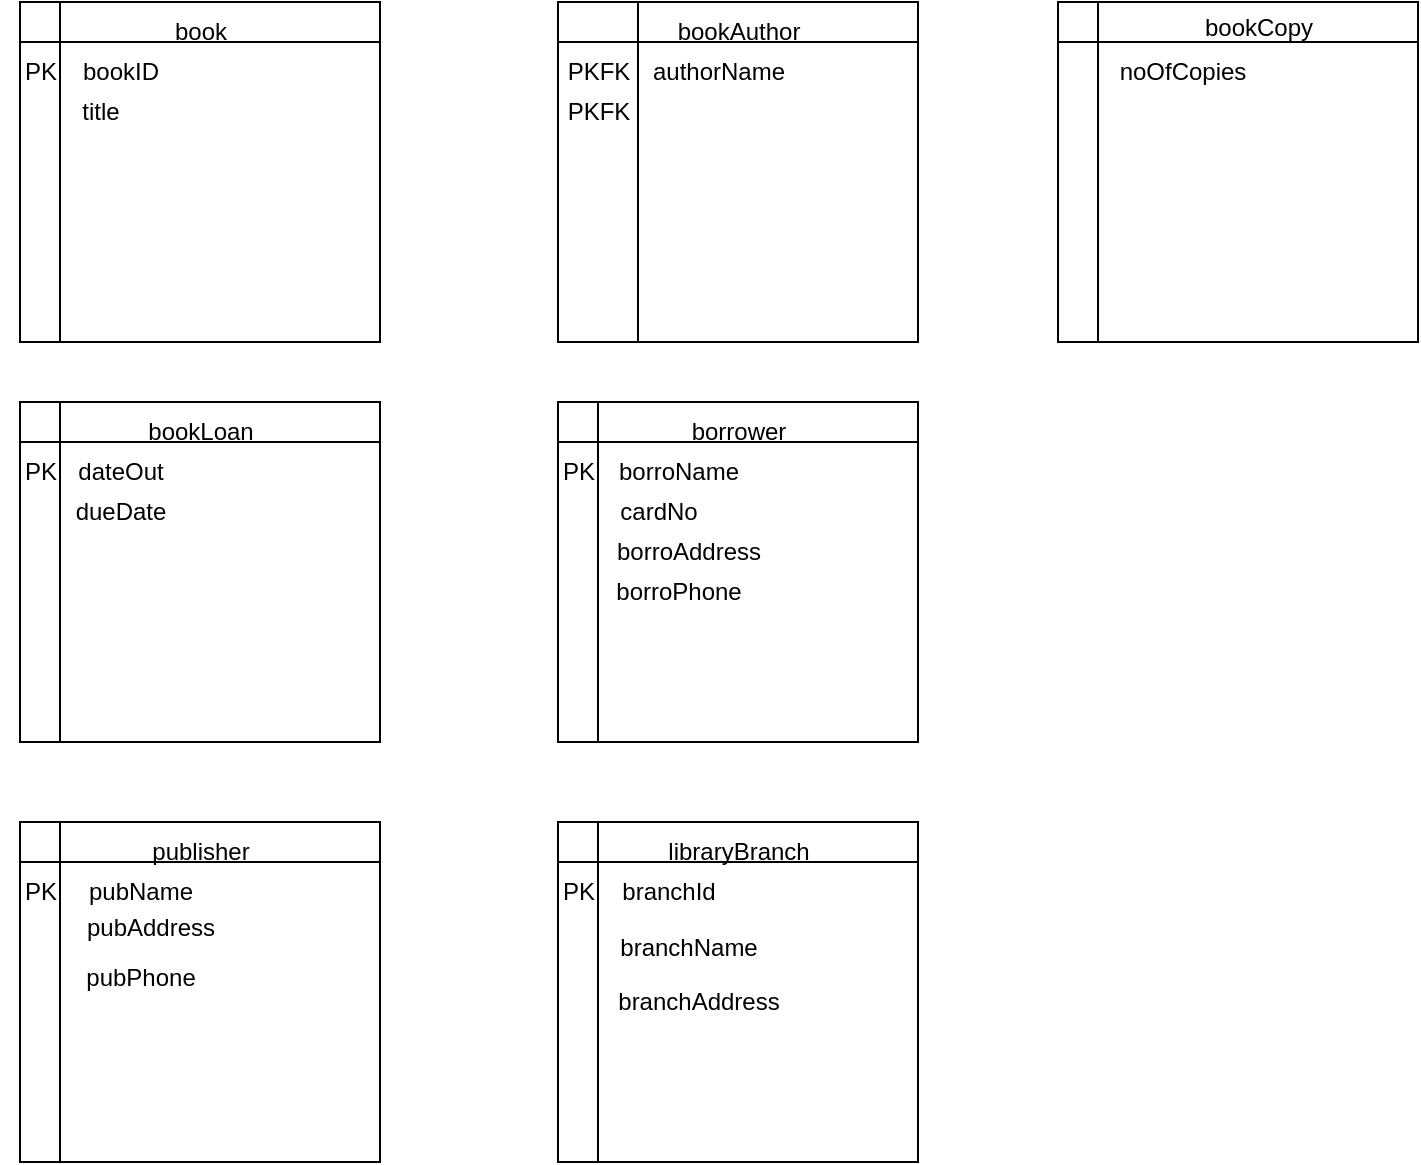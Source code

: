 <mxfile version="24.0.5" type="github">
  <diagram name="Page-1" id="_gQ4AwaeeIdLY-QdIsuz">
    <mxGraphModel dx="1687" dy="868" grid="1" gridSize="10" guides="1" tooltips="1" connect="1" arrows="1" fold="1" page="1" pageScale="1" pageWidth="827" pageHeight="1169" math="0" shadow="0">
      <root>
        <mxCell id="0" />
        <mxCell id="1" parent="0" />
        <mxCell id="Rxjro5RmvX5wUSmLxjry-1" value="" style="shape=internalStorage;whiteSpace=wrap;html=1;backgroundOutline=1;" vertex="1" parent="1">
          <mxGeometry x="201" y="100" width="180" height="170" as="geometry" />
        </mxCell>
        <mxCell id="Rxjro5RmvX5wUSmLxjry-2" value="book" style="text;html=1;align=center;verticalAlign=middle;resizable=0;points=[];autosize=1;strokeColor=none;fillColor=none;" vertex="1" parent="1">
          <mxGeometry x="266" y="100" width="50" height="30" as="geometry" />
        </mxCell>
        <mxCell id="Rxjro5RmvX5wUSmLxjry-3" value="PK" style="text;html=1;align=center;verticalAlign=middle;resizable=0;points=[];autosize=1;strokeColor=none;fillColor=none;" vertex="1" parent="1">
          <mxGeometry x="191" y="120" width="40" height="30" as="geometry" />
        </mxCell>
        <mxCell id="Rxjro5RmvX5wUSmLxjry-5" value="bookID" style="text;html=1;align=center;verticalAlign=middle;resizable=0;points=[];autosize=1;strokeColor=none;fillColor=none;" vertex="1" parent="1">
          <mxGeometry x="221" y="120" width="60" height="30" as="geometry" />
        </mxCell>
        <mxCell id="Rxjro5RmvX5wUSmLxjry-12" value="" style="shape=internalStorage;whiteSpace=wrap;html=1;backgroundOutline=1;" vertex="1" parent="1">
          <mxGeometry x="201" y="300" width="180" height="170" as="geometry" />
        </mxCell>
        <mxCell id="Rxjro5RmvX5wUSmLxjry-13" value="bookLoan" style="text;html=1;align=center;verticalAlign=middle;resizable=0;points=[];autosize=1;strokeColor=none;fillColor=none;" vertex="1" parent="1">
          <mxGeometry x="251" y="300" width="80" height="30" as="geometry" />
        </mxCell>
        <mxCell id="Rxjro5RmvX5wUSmLxjry-14" value="PK" style="text;html=1;align=center;verticalAlign=middle;resizable=0;points=[];autosize=1;strokeColor=none;fillColor=none;" vertex="1" parent="1">
          <mxGeometry x="191" y="320" width="40" height="30" as="geometry" />
        </mxCell>
        <mxCell id="Rxjro5RmvX5wUSmLxjry-16" value="" style="shape=internalStorage;whiteSpace=wrap;html=1;backgroundOutline=1;" vertex="1" parent="1">
          <mxGeometry x="201" y="510" width="180" height="170" as="geometry" />
        </mxCell>
        <mxCell id="Rxjro5RmvX5wUSmLxjry-17" value="publisher" style="text;html=1;align=center;verticalAlign=middle;resizable=0;points=[];autosize=1;strokeColor=none;fillColor=none;" vertex="1" parent="1">
          <mxGeometry x="256" y="510" width="70" height="30" as="geometry" />
        </mxCell>
        <mxCell id="Rxjro5RmvX5wUSmLxjry-18" value="PK" style="text;html=1;align=center;verticalAlign=middle;resizable=0;points=[];autosize=1;strokeColor=none;fillColor=none;" vertex="1" parent="1">
          <mxGeometry x="191" y="530" width="40" height="30" as="geometry" />
        </mxCell>
        <mxCell id="Rxjro5RmvX5wUSmLxjry-20" value="" style="shape=internalStorage;whiteSpace=wrap;html=1;backgroundOutline=1;dx=40;dy=20;" vertex="1" parent="1">
          <mxGeometry x="470" y="100" width="180" height="170" as="geometry" />
        </mxCell>
        <mxCell id="Rxjro5RmvX5wUSmLxjry-21" value="bookAuthor" style="text;html=1;align=center;verticalAlign=middle;resizable=0;points=[];autosize=1;strokeColor=none;fillColor=none;" vertex="1" parent="1">
          <mxGeometry x="520" y="100" width="80" height="30" as="geometry" />
        </mxCell>
        <mxCell id="Rxjro5RmvX5wUSmLxjry-22" value="PKFK" style="text;html=1;align=center;verticalAlign=middle;resizable=0;points=[];autosize=1;strokeColor=none;fillColor=none;" vertex="1" parent="1">
          <mxGeometry x="465" y="120" width="50" height="30" as="geometry" />
        </mxCell>
        <mxCell id="Rxjro5RmvX5wUSmLxjry-24" value="" style="shape=internalStorage;whiteSpace=wrap;html=1;backgroundOutline=1;" vertex="1" parent="1">
          <mxGeometry x="470" y="300" width="180" height="170" as="geometry" />
        </mxCell>
        <mxCell id="Rxjro5RmvX5wUSmLxjry-25" value="borrower" style="text;html=1;align=center;verticalAlign=middle;resizable=0;points=[];autosize=1;strokeColor=none;fillColor=none;" vertex="1" parent="1">
          <mxGeometry x="525" y="300" width="70" height="30" as="geometry" />
        </mxCell>
        <mxCell id="Rxjro5RmvX5wUSmLxjry-26" value="PK" style="text;html=1;align=center;verticalAlign=middle;resizable=0;points=[];autosize=1;strokeColor=none;fillColor=none;" vertex="1" parent="1">
          <mxGeometry x="460" y="320" width="40" height="30" as="geometry" />
        </mxCell>
        <mxCell id="Rxjro5RmvX5wUSmLxjry-27" value="borroName" style="text;html=1;align=center;verticalAlign=middle;resizable=0;points=[];autosize=1;strokeColor=none;fillColor=none;" vertex="1" parent="1">
          <mxGeometry x="490" y="320" width="80" height="30" as="geometry" />
        </mxCell>
        <mxCell id="Rxjro5RmvX5wUSmLxjry-28" value="" style="shape=internalStorage;whiteSpace=wrap;html=1;backgroundOutline=1;" vertex="1" parent="1">
          <mxGeometry x="470" y="510" width="180" height="170" as="geometry" />
        </mxCell>
        <mxCell id="Rxjro5RmvX5wUSmLxjry-29" value="libraryBranch" style="text;html=1;align=center;verticalAlign=middle;resizable=0;points=[];autosize=1;strokeColor=none;fillColor=none;" vertex="1" parent="1">
          <mxGeometry x="515" y="510" width="90" height="30" as="geometry" />
        </mxCell>
        <mxCell id="Rxjro5RmvX5wUSmLxjry-30" value="PK" style="text;html=1;align=center;verticalAlign=middle;resizable=0;points=[];autosize=1;strokeColor=none;fillColor=none;" vertex="1" parent="1">
          <mxGeometry x="460" y="530" width="40" height="30" as="geometry" />
        </mxCell>
        <mxCell id="Rxjro5RmvX5wUSmLxjry-32" value="" style="shape=internalStorage;whiteSpace=wrap;html=1;backgroundOutline=1;" vertex="1" parent="1">
          <mxGeometry x="720" y="100" width="180" height="170" as="geometry" />
        </mxCell>
        <mxCell id="Rxjro5RmvX5wUSmLxjry-33" value="bookCopy&lt;div&gt;&lt;br&gt;&lt;/div&gt;" style="text;html=1;align=center;verticalAlign=middle;resizable=0;points=[];autosize=1;strokeColor=none;fillColor=none;" vertex="1" parent="1">
          <mxGeometry x="780" y="100" width="80" height="40" as="geometry" />
        </mxCell>
        <mxCell id="Rxjro5RmvX5wUSmLxjry-34" value="authorName" style="text;html=1;align=center;verticalAlign=middle;resizable=0;points=[];autosize=1;strokeColor=none;fillColor=none;" vertex="1" parent="1">
          <mxGeometry x="505" y="120" width="90" height="30" as="geometry" />
        </mxCell>
        <mxCell id="Rxjro5RmvX5wUSmLxjry-35" value="pubName" style="text;html=1;align=center;verticalAlign=middle;resizable=0;points=[];autosize=1;strokeColor=none;fillColor=none;" vertex="1" parent="1">
          <mxGeometry x="221" y="530" width="80" height="30" as="geometry" />
        </mxCell>
        <mxCell id="Rxjro5RmvX5wUSmLxjry-36" value="title" style="text;html=1;align=center;verticalAlign=middle;resizable=0;points=[];autosize=1;strokeColor=none;fillColor=none;" vertex="1" parent="1">
          <mxGeometry x="221" y="140" width="40" height="30" as="geometry" />
        </mxCell>
        <mxCell id="Rxjro5RmvX5wUSmLxjry-37" value="pubAddress&lt;div&gt;&lt;br&gt;&lt;/div&gt;" style="text;html=1;align=center;verticalAlign=middle;resizable=0;points=[];autosize=1;strokeColor=none;fillColor=none;" vertex="1" parent="1">
          <mxGeometry x="221" y="550" width="90" height="40" as="geometry" />
        </mxCell>
        <mxCell id="Rxjro5RmvX5wUSmLxjry-38" value="pubPhone&lt;div&gt;&lt;br&gt;&lt;/div&gt;" style="text;html=1;align=center;verticalAlign=middle;resizable=0;points=[];autosize=1;strokeColor=none;fillColor=none;" vertex="1" parent="1">
          <mxGeometry x="221" y="575" width="80" height="40" as="geometry" />
        </mxCell>
        <mxCell id="Rxjro5RmvX5wUSmLxjry-39" value="branchId" style="text;html=1;align=center;verticalAlign=middle;resizable=0;points=[];autosize=1;strokeColor=none;fillColor=none;" vertex="1" parent="1">
          <mxGeometry x="490" y="530" width="70" height="30" as="geometry" />
        </mxCell>
        <mxCell id="Rxjro5RmvX5wUSmLxjry-40" value="branchName&lt;div&gt;&lt;br&gt;&lt;/div&gt;" style="text;html=1;align=center;verticalAlign=middle;resizable=0;points=[];autosize=1;strokeColor=none;fillColor=none;" vertex="1" parent="1">
          <mxGeometry x="490" y="560" width="90" height="40" as="geometry" />
        </mxCell>
        <mxCell id="Rxjro5RmvX5wUSmLxjry-41" value="branchAddress" style="text;html=1;align=center;verticalAlign=middle;resizable=0;points=[];autosize=1;strokeColor=none;fillColor=none;" vertex="1" parent="1">
          <mxGeometry x="490" y="585" width="100" height="30" as="geometry" />
        </mxCell>
        <mxCell id="Rxjro5RmvX5wUSmLxjry-42" value="noOfCopies" style="text;html=1;align=center;verticalAlign=middle;resizable=0;points=[];autosize=1;strokeColor=none;fillColor=none;" vertex="1" parent="1">
          <mxGeometry x="737" y="120" width="90" height="30" as="geometry" />
        </mxCell>
        <mxCell id="Rxjro5RmvX5wUSmLxjry-43" value="cardNo" style="text;html=1;align=center;verticalAlign=middle;resizable=0;points=[];autosize=1;strokeColor=none;fillColor=none;" vertex="1" parent="1">
          <mxGeometry x="490" y="340" width="60" height="30" as="geometry" />
        </mxCell>
        <mxCell id="Rxjro5RmvX5wUSmLxjry-44" value="dateOut" style="text;html=1;align=center;verticalAlign=middle;resizable=0;points=[];autosize=1;strokeColor=none;fillColor=none;" vertex="1" parent="1">
          <mxGeometry x="216" y="320" width="70" height="30" as="geometry" />
        </mxCell>
        <mxCell id="Rxjro5RmvX5wUSmLxjry-45" value="dueDate" style="text;html=1;align=center;verticalAlign=middle;resizable=0;points=[];autosize=1;strokeColor=none;fillColor=none;" vertex="1" parent="1">
          <mxGeometry x="216" y="340" width="70" height="30" as="geometry" />
        </mxCell>
        <mxCell id="Rxjro5RmvX5wUSmLxjry-46" value="borroAddress" style="text;html=1;align=center;verticalAlign=middle;resizable=0;points=[];autosize=1;strokeColor=none;fillColor=none;" vertex="1" parent="1">
          <mxGeometry x="485" y="360" width="100" height="30" as="geometry" />
        </mxCell>
        <mxCell id="Rxjro5RmvX5wUSmLxjry-47" value="borroPhone" style="text;html=1;align=center;verticalAlign=middle;resizable=0;points=[];autosize=1;strokeColor=none;fillColor=none;" vertex="1" parent="1">
          <mxGeometry x="485" y="380" width="90" height="30" as="geometry" />
        </mxCell>
        <mxCell id="Rxjro5RmvX5wUSmLxjry-48" value="PKFK" style="text;html=1;align=center;verticalAlign=middle;resizable=0;points=[];autosize=1;strokeColor=none;fillColor=none;" vertex="1" parent="1">
          <mxGeometry x="465" y="140" width="50" height="30" as="geometry" />
        </mxCell>
      </root>
    </mxGraphModel>
  </diagram>
</mxfile>
